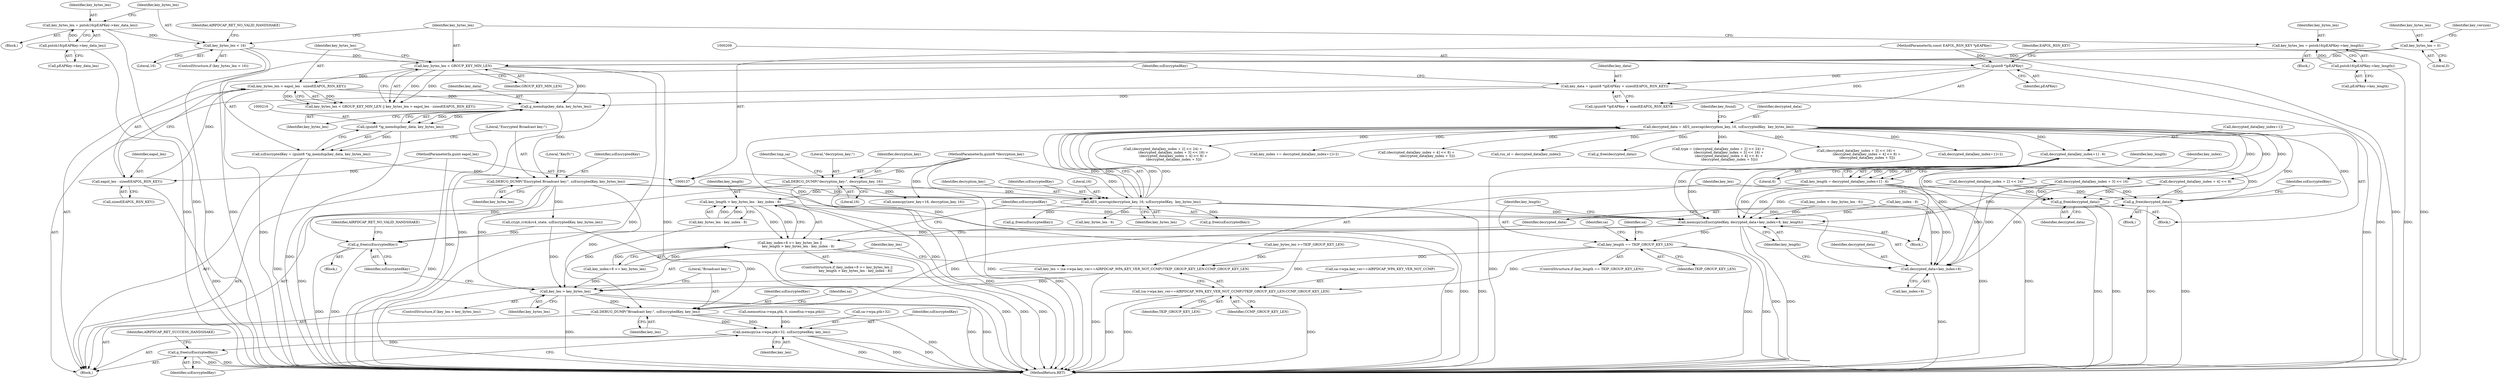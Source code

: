 digraph "0_wireshark_b6d838eebf4456192360654092e5587c5207f185@array" {
"1000402" [label="(Call,decrypted_data[key_index+1] - 6)"];
"1000313" [label="(Call,decrypted_data = AES_unwrap(decryption_key, 16, szEncryptedKey,  key_bytes_len))"];
"1000315" [label="(Call,AES_unwrap(decryption_key, 16, szEncryptedKey,  key_bytes_len))"];
"1000230" [label="(Call,DEBUG_DUMP(\"decryption_key:\", decryption_key, 16))"];
"1000139" [label="(MethodParameterIn,guint8 *decryption_key)"];
"1000220" [label="(Call,DEBUG_DUMP(\"Encrypted Broadcast key:\", szEncryptedKey, key_bytes_len))"];
"1000213" [label="(Call,szEncryptedKey = (guint8 *)g_memdup(key_data, key_bytes_len))"];
"1000215" [label="(Call,(guint8 *)g_memdup(key_data, key_bytes_len))"];
"1000217" [label="(Call,g_memdup(key_data, key_bytes_len))"];
"1000205" [label="(Call,key_data = (guint8 *)pEAPKey + sizeof(EAPOL_RSN_KEY))"];
"1000208" [label="(Call,(guint8 *)pEAPKey)"];
"1000138" [label="(MethodParameterIn,const EAPOL_RSN_KEY *pEAPKey)"];
"1000193" [label="(Call,key_bytes_len < GROUP_KEY_MIN_LEN)"];
"1000185" [label="(Call,key_bytes_len < 16)"];
"1000178" [label="(Call,key_bytes_len = pntoh16(pEAPKey->key_data_len))"];
"1000180" [label="(Call,pntoh16(pEAPKey->key_data_len))"];
"1000166" [label="(Call,key_bytes_len = pntoh16(pEAPKey->key_length))"];
"1000168" [label="(Call,pntoh16(pEAPKey->key_length))"];
"1000147" [label="(Call,key_bytes_len = 0)"];
"1000196" [label="(Call,key_bytes_len > eapol_len - sizeof(EAPOL_RSN_KEY))"];
"1000198" [label="(Call,eapol_len - sizeof(EAPOL_RSN_KEY))"];
"1000141" [label="(MethodParameterIn,guint eapol_len)"];
"1000400" [label="(Call,key_length = decrypted_data[key_index+1] - 6)"];
"1000416" [label="(Call,key_length > key_bytes_len - key_index - 8)"];
"1000410" [label="(Call,key_index+8 >= key_bytes_len ||\n                key_length > key_bytes_len - key_index - 8)"];
"1000430" [label="(Call,memcpy(szEncryptedKey, decrypted_data+key_index+8, key_length))"];
"1000447" [label="(Call,key_length == TKIP_GROUP_KEY_LEN)"];
"1000467" [label="(Call,key_len = (sa->wpa.key_ver==AIRPDCAP_WPA_KEY_VER_NOT_CCMP)?TKIP_GROUP_KEY_LEN:CCMP_GROUP_KEY_LEN)"];
"1000480" [label="(Call,key_len > key_bytes_len)"];
"1000488" [label="(Call,DEBUG_DUMP(\"Broadcast key:\", szEncryptedKey, key_len))"];
"1000516" [label="(Call,memcpy(sa->wpa.ptk+32, szEncryptedKey, key_len))"];
"1000526" [label="(Call,g_free(szEncryptedKey))"];
"1000469" [label="(Call,(sa->wpa.key_ver==AIRPDCAP_WPA_KEY_VER_NOT_CCMP)?TKIP_GROUP_KEY_LEN:CCMP_GROUP_KEY_LEN)"];
"1000484" [label="(Call,g_free(szEncryptedKey))"];
"1000424" [label="(Call,g_free(decrypted_data))"];
"1000432" [label="(Call,decrypted_data+key_index+8)"];
"1000465" [label="(Call,g_free(decrypted_data))"];
"1000345" [label="(Call,(decrypted_data[key_index + 2] << 24) +\n                    (decrypted_data[key_index + 3] << 16) +\n                    (decrypted_data[key_index + 4] << 8) +\n                     (decrypted_data[key_index + 5]))"];
"1000479" [label="(ControlStructure,if (key_len > key_bytes_len))"];
"1000195" [label="(Identifier,GROUP_KEY_MIN_LEN)"];
"1000431" [label="(Identifier,szEncryptedKey)"];
"1000225" [label="(Literal,\"KeyIV:\")"];
"1000430" [label="(Call,memcpy(szEncryptedKey, decrypted_data+key_index+8, key_length))"];
"1000178" [label="(Call,key_bytes_len = pntoh16(pEAPKey->key_data_len))"];
"1000489" [label="(Literal,\"Broadcast key:\")"];
"1000180" [label="(Call,pntoh16(pEAPKey->key_data_len))"];
"1000196" [label="(Call,key_bytes_len > eapol_len - sizeof(EAPOL_RSN_KEY))"];
"1000314" [label="(Identifier,decrypted_data)"];
"1000219" [label="(Identifier,key_bytes_len)"];
"1000194" [label="(Identifier,key_bytes_len)"];
"1000215" [label="(Call,(guint8 *)g_memdup(key_data, key_bytes_len))"];
"1000198" [label="(Call,eapol_len - sizeof(EAPOL_RSN_KEY))"];
"1000469" [label="(Call,(sa->wpa.key_ver==AIRPDCAP_WPA_KEY_VER_NOT_CCMP)?TKIP_GROUP_KEY_LEN:CCMP_GROUP_KEY_LEN)"];
"1000423" [label="(Block,)"];
"1000482" [label="(Identifier,key_bytes_len)"];
"1000524" [label="(Identifier,szEncryptedKey)"];
"1000417" [label="(Identifier,key_length)"];
"1000388" [label="(Call,key_index += decrypted_data[key_index+1]+2)"];
"1000212" [label="(Identifier,EAPOL_RSN_KEY)"];
"1000490" [label="(Identifier,szEncryptedKey)"];
"1000485" [label="(Identifier,szEncryptedKey)"];
"1000181" [label="(Call,pEAPKey->key_data_len)"];
"1000403" [label="(Call,decrypted_data[key_index+1])"];
"1000321" [label="(Identifier,key_found)"];
"1000154" [label="(Identifier,key_version)"];
"1000361" [label="(Call,(decrypted_data[key_index + 4] << 8) +\n                     (decrypted_data[key_index + 5]))"];
"1000447" [label="(Call,key_length == TKIP_GROUP_KEY_LEN)"];
"1000427" [label="(Identifier,szEncryptedKey)"];
"1000316" [label="(Identifier,decryption_key)"];
"1000530" [label="(MethodReturn,RET)"];
"1000165" [label="(Block,)"];
"1000446" [label="(ControlStructure,if (key_length == TKIP_GROUP_KEY_LEN))"];
"1000207" [label="(Call,(guint8 *)pEAPKey + sizeof(EAPOL_RSN_KEY))"];
"1000222" [label="(Identifier,szEncryptedKey)"];
"1000362" [label="(Call,decrypted_data[key_index + 4] << 8)"];
"1000193" [label="(Call,key_bytes_len < GROUP_KEY_MIN_LEN)"];
"1000449" [label="(Identifier,TKIP_GROUP_KEY_LEN)"];
"1000313" [label="(Call,decrypted_data = AES_unwrap(decryption_key, 16, szEncryptedKey,  key_bytes_len))"];
"1000467" [label="(Call,key_len = (sa->wpa.key_ver==AIRPDCAP_WPA_KEY_VER_NOT_CCMP)?TKIP_GROUP_KEY_LEN:CCMP_GROUP_KEY_LEN)"];
"1000527" [label="(Identifier,szEncryptedKey)"];
"1000147" [label="(Call,key_bytes_len = 0)"];
"1000148" [label="(Identifier,key_bytes_len)"];
"1000434" [label="(Call,key_index+8)"];
"1000442" [label="(Call,g_free(szEncryptedKey))"];
"1000516" [label="(Call,memcpy(sa->wpa.ptk+32, szEncryptedKey, key_len))"];
"1000319" [label="(Identifier,key_bytes_len)"];
"1000433" [label="(Identifier,decrypted_data)"];
"1000177" [label="(Block,)"];
"1000168" [label="(Call,pntoh16(pEAPKey->key_length))"];
"1000401" [label="(Identifier,key_length)"];
"1000529" [label="(Identifier,AIRPDCAP_RET_SUCCESS_HANDSHAKE)"];
"1000220" [label="(Call,DEBUG_DUMP(\"Encrypted Broadcast key:\", szEncryptedKey, key_bytes_len))"];
"1000503" [label="(Call,memset(sa->wpa.ptk, 0, sizeof(sa->wpa.ptk)))"];
"1000526" [label="(Call,g_free(szEncryptedKey))"];
"1000149" [label="(Literal,0)"];
"1000315" [label="(Call,AES_unwrap(decryption_key, 16, szEncryptedKey,  key_bytes_len))"];
"1000139" [label="(MethodParameterIn,guint8 *decryption_key)"];
"1000338" [label="(Call,rsn_id = decrypted_data[key_index])"];
"1000408" [label="(Literal,6)"];
"1000432" [label="(Call,decrypted_data+key_index+8)"];
"1000480" [label="(Call,key_len > key_bytes_len)"];
"1000488" [label="(Call,DEBUG_DUMP(\"Broadcast key:\", szEncryptedKey, key_len))"];
"1000484" [label="(Call,g_free(szEncryptedKey))"];
"1000328" [label="(Call,key_index < (key_bytes_len - 6))"];
"1000192" [label="(Call,key_bytes_len < GROUP_KEY_MIN_LEN || key_bytes_len > eapol_len - sizeof(EAPOL_RSN_KEY))"];
"1000440" [label="(Call,g_free(decrypted_data))"];
"1000481" [label="(Identifier,key_len)"];
"1000206" [label="(Identifier,key_data)"];
"1000318" [label="(Identifier,szEncryptedKey)"];
"1000478" [label="(Identifier,CCMP_GROUP_KEY_LEN)"];
"1000230" [label="(Call,DEBUG_DUMP(\"decryption_key:\", decryption_key, 16))"];
"1000277" [label="(Call,memcpy(new_key+16, decryption_key, 16))"];
"1000187" [label="(Literal,16)"];
"1000343" [label="(Call,type = ((decrypted_data[key_index + 2] << 24) +\n                    (decrypted_data[key_index + 3] << 16) +\n                    (decrypted_data[key_index + 4] << 8) +\n                     (decrypted_data[key_index + 5])))"];
"1000411" [label="(Call,key_index+8 >= key_bytes_len)"];
"1000233" [label="(Literal,16)"];
"1000418" [label="(Call,key_bytes_len - key_index - 8)"];
"1000232" [label="(Identifier,decryption_key)"];
"1000218" [label="(Identifier,key_data)"];
"1000221" [label="(Literal,\"Encrypted Broadcast key:\")"];
"1000494" [label="(Identifier,sa)"];
"1000266" [label="(Call,key_bytes_len >=TKIP_GROUP_KEY_LEN)"];
"1000235" [label="(Identifier,tmp_sa)"];
"1000483" [label="(Block,)"];
"1000308" [label="(Block,)"];
"1000420" [label="(Call,key_index - 8)"];
"1000465" [label="(Call,g_free(decrypted_data))"];
"1000200" [label="(Call,sizeof(EAPOL_RSN_KEY))"];
"1000214" [label="(Identifier,szEncryptedKey)"];
"1000353" [label="(Call,(decrypted_data[key_index + 3] << 16) +\n                    (decrypted_data[key_index + 4] << 8) +\n                     (decrypted_data[key_index + 5]))"];
"1000197" [label="(Identifier,key_bytes_len)"];
"1000470" [label="(Call,sa->wpa.key_ver==AIRPDCAP_WPA_KEY_VER_NOT_CCMP)"];
"1000184" [label="(ControlStructure,if (key_bytes_len < 16))"];
"1000410" [label="(Call,key_index+8 >= key_bytes_len ||\n                key_length > key_bytes_len - key_index - 8)"];
"1000468" [label="(Identifier,key_len)"];
"1000426" [label="(Call,g_free(szEncryptedKey))"];
"1000487" [label="(Identifier,AIRPDCAP_RET_NO_VALID_HANDSHAKE)"];
"1000166" [label="(Call,key_bytes_len = pntoh16(pEAPKey->key_length))"];
"1000409" [label="(ControlStructure,if (key_index+8 >= key_bytes_len ||\n                key_length > key_bytes_len - key_index - 8))"];
"1000186" [label="(Identifier,key_bytes_len)"];
"1000190" [label="(Identifier,AIRPDCAP_RET_NO_VALID_HANDSHAKE)"];
"1000416" [label="(Call,key_length > key_bytes_len - key_index - 8)"];
"1000453" [label="(Identifier,sa)"];
"1000138" [label="(MethodParameterIn,const EAPOL_RSN_KEY *pEAPKey)"];
"1000425" [label="(Identifier,decrypted_data)"];
"1000346" [label="(Call,decrypted_data[key_index + 2] << 24)"];
"1000223" [label="(Identifier,key_bytes_len)"];
"1000208" [label="(Call,(guint8 *)pEAPKey)"];
"1000477" [label="(Identifier,TKIP_GROUP_KEY_LEN)"];
"1000413" [label="(Identifier,key_index)"];
"1000185" [label="(Call,key_bytes_len < 16)"];
"1000330" [label="(Call,key_bytes_len - 6)"];
"1000354" [label="(Call,decrypted_data[key_index + 3] << 16)"];
"1000179" [label="(Identifier,key_bytes_len)"];
"1000517" [label="(Call,sa->wpa.ptk+32)"];
"1000317" [label="(Literal,16)"];
"1000231" [label="(Literal,\"decryption_key:\")"];
"1000525" [label="(Identifier,key_len)"];
"1000402" [label="(Call,decrypted_data[key_index+1] - 6)"];
"1000399" [label="(Block,)"];
"1000298" [label="(Call,crypt_rc4(&rc4_state, szEncryptedKey, key_bytes_len))"];
"1000424" [label="(Call,g_free(decrypted_data))"];
"1000169" [label="(Call,pEAPKey->key_length)"];
"1000437" [label="(Identifier,key_length)"];
"1000199" [label="(Identifier,eapol_len)"];
"1000491" [label="(Identifier,key_len)"];
"1000205" [label="(Call,key_data = (guint8 *)pEAPKey + sizeof(EAPOL_RSN_KEY))"];
"1000390" [label="(Call,decrypted_data[key_index+1]+2)"];
"1000466" [label="(Identifier,decrypted_data)"];
"1000448" [label="(Identifier,key_length)"];
"1000210" [label="(Identifier,pEAPKey)"];
"1000142" [label="(Block,)"];
"1000213" [label="(Call,szEncryptedKey = (guint8 *)g_memdup(key_data, key_bytes_len))"];
"1000217" [label="(Call,g_memdup(key_data, key_bytes_len))"];
"1000141" [label="(MethodParameterIn,guint eapol_len)"];
"1000461" [label="(Identifier,sa)"];
"1000167" [label="(Identifier,key_bytes_len)"];
"1000400" [label="(Call,key_length = decrypted_data[key_index+1] - 6)"];
"1000402" -> "1000400"  [label="AST: "];
"1000402" -> "1000408"  [label="CFG: "];
"1000403" -> "1000402"  [label="AST: "];
"1000408" -> "1000402"  [label="AST: "];
"1000400" -> "1000402"  [label="CFG: "];
"1000402" -> "1000530"  [label="DDG: "];
"1000402" -> "1000400"  [label="DDG: "];
"1000402" -> "1000400"  [label="DDG: "];
"1000313" -> "1000402"  [label="DDG: "];
"1000402" -> "1000424"  [label="DDG: "];
"1000402" -> "1000430"  [label="DDG: "];
"1000402" -> "1000432"  [label="DDG: "];
"1000402" -> "1000465"  [label="DDG: "];
"1000313" -> "1000308"  [label="AST: "];
"1000313" -> "1000315"  [label="CFG: "];
"1000314" -> "1000313"  [label="AST: "];
"1000315" -> "1000313"  [label="AST: "];
"1000321" -> "1000313"  [label="CFG: "];
"1000313" -> "1000530"  [label="DDG: "];
"1000315" -> "1000313"  [label="DDG: "];
"1000315" -> "1000313"  [label="DDG: "];
"1000315" -> "1000313"  [label="DDG: "];
"1000315" -> "1000313"  [label="DDG: "];
"1000313" -> "1000338"  [label="DDG: "];
"1000313" -> "1000343"  [label="DDG: "];
"1000313" -> "1000346"  [label="DDG: "];
"1000313" -> "1000345"  [label="DDG: "];
"1000313" -> "1000354"  [label="DDG: "];
"1000313" -> "1000353"  [label="DDG: "];
"1000313" -> "1000362"  [label="DDG: "];
"1000313" -> "1000361"  [label="DDG: "];
"1000313" -> "1000388"  [label="DDG: "];
"1000313" -> "1000390"  [label="DDG: "];
"1000313" -> "1000424"  [label="DDG: "];
"1000313" -> "1000430"  [label="DDG: "];
"1000313" -> "1000432"  [label="DDG: "];
"1000313" -> "1000440"  [label="DDG: "];
"1000313" -> "1000465"  [label="DDG: "];
"1000315" -> "1000319"  [label="CFG: "];
"1000316" -> "1000315"  [label="AST: "];
"1000317" -> "1000315"  [label="AST: "];
"1000318" -> "1000315"  [label="AST: "];
"1000319" -> "1000315"  [label="AST: "];
"1000315" -> "1000530"  [label="DDG: "];
"1000230" -> "1000315"  [label="DDG: "];
"1000139" -> "1000315"  [label="DDG: "];
"1000220" -> "1000315"  [label="DDG: "];
"1000220" -> "1000315"  [label="DDG: "];
"1000315" -> "1000330"  [label="DDG: "];
"1000315" -> "1000426"  [label="DDG: "];
"1000315" -> "1000430"  [label="DDG: "];
"1000315" -> "1000442"  [label="DDG: "];
"1000230" -> "1000142"  [label="AST: "];
"1000230" -> "1000233"  [label="CFG: "];
"1000231" -> "1000230"  [label="AST: "];
"1000232" -> "1000230"  [label="AST: "];
"1000233" -> "1000230"  [label="AST: "];
"1000235" -> "1000230"  [label="CFG: "];
"1000230" -> "1000530"  [label="DDG: "];
"1000230" -> "1000530"  [label="DDG: "];
"1000139" -> "1000230"  [label="DDG: "];
"1000230" -> "1000277"  [label="DDG: "];
"1000139" -> "1000137"  [label="AST: "];
"1000139" -> "1000530"  [label="DDG: "];
"1000139" -> "1000277"  [label="DDG: "];
"1000220" -> "1000142"  [label="AST: "];
"1000220" -> "1000223"  [label="CFG: "];
"1000221" -> "1000220"  [label="AST: "];
"1000222" -> "1000220"  [label="AST: "];
"1000223" -> "1000220"  [label="AST: "];
"1000225" -> "1000220"  [label="CFG: "];
"1000220" -> "1000530"  [label="DDG: "];
"1000213" -> "1000220"  [label="DDG: "];
"1000217" -> "1000220"  [label="DDG: "];
"1000220" -> "1000266"  [label="DDG: "];
"1000220" -> "1000298"  [label="DDG: "];
"1000220" -> "1000480"  [label="DDG: "];
"1000220" -> "1000484"  [label="DDG: "];
"1000220" -> "1000488"  [label="DDG: "];
"1000213" -> "1000142"  [label="AST: "];
"1000213" -> "1000215"  [label="CFG: "];
"1000214" -> "1000213"  [label="AST: "];
"1000215" -> "1000213"  [label="AST: "];
"1000221" -> "1000213"  [label="CFG: "];
"1000213" -> "1000530"  [label="DDG: "];
"1000215" -> "1000213"  [label="DDG: "];
"1000215" -> "1000217"  [label="CFG: "];
"1000216" -> "1000215"  [label="AST: "];
"1000217" -> "1000215"  [label="AST: "];
"1000215" -> "1000530"  [label="DDG: "];
"1000217" -> "1000215"  [label="DDG: "];
"1000217" -> "1000215"  [label="DDG: "];
"1000217" -> "1000219"  [label="CFG: "];
"1000218" -> "1000217"  [label="AST: "];
"1000219" -> "1000217"  [label="AST: "];
"1000217" -> "1000530"  [label="DDG: "];
"1000205" -> "1000217"  [label="DDG: "];
"1000193" -> "1000217"  [label="DDG: "];
"1000196" -> "1000217"  [label="DDG: "];
"1000205" -> "1000142"  [label="AST: "];
"1000205" -> "1000207"  [label="CFG: "];
"1000206" -> "1000205"  [label="AST: "];
"1000207" -> "1000205"  [label="AST: "];
"1000214" -> "1000205"  [label="CFG: "];
"1000205" -> "1000530"  [label="DDG: "];
"1000208" -> "1000205"  [label="DDG: "];
"1000208" -> "1000207"  [label="AST: "];
"1000208" -> "1000210"  [label="CFG: "];
"1000209" -> "1000208"  [label="AST: "];
"1000210" -> "1000208"  [label="AST: "];
"1000212" -> "1000208"  [label="CFG: "];
"1000208" -> "1000530"  [label="DDG: "];
"1000208" -> "1000207"  [label="DDG: "];
"1000138" -> "1000208"  [label="DDG: "];
"1000138" -> "1000137"  [label="AST: "];
"1000138" -> "1000530"  [label="DDG: "];
"1000193" -> "1000192"  [label="AST: "];
"1000193" -> "1000195"  [label="CFG: "];
"1000194" -> "1000193"  [label="AST: "];
"1000195" -> "1000193"  [label="AST: "];
"1000197" -> "1000193"  [label="CFG: "];
"1000192" -> "1000193"  [label="CFG: "];
"1000193" -> "1000530"  [label="DDG: "];
"1000193" -> "1000530"  [label="DDG: "];
"1000193" -> "1000192"  [label="DDG: "];
"1000193" -> "1000192"  [label="DDG: "];
"1000185" -> "1000193"  [label="DDG: "];
"1000166" -> "1000193"  [label="DDG: "];
"1000147" -> "1000193"  [label="DDG: "];
"1000193" -> "1000196"  [label="DDG: "];
"1000185" -> "1000184"  [label="AST: "];
"1000185" -> "1000187"  [label="CFG: "];
"1000186" -> "1000185"  [label="AST: "];
"1000187" -> "1000185"  [label="AST: "];
"1000190" -> "1000185"  [label="CFG: "];
"1000194" -> "1000185"  [label="CFG: "];
"1000185" -> "1000530"  [label="DDG: "];
"1000185" -> "1000530"  [label="DDG: "];
"1000178" -> "1000185"  [label="DDG: "];
"1000178" -> "1000177"  [label="AST: "];
"1000178" -> "1000180"  [label="CFG: "];
"1000179" -> "1000178"  [label="AST: "];
"1000180" -> "1000178"  [label="AST: "];
"1000186" -> "1000178"  [label="CFG: "];
"1000178" -> "1000530"  [label="DDG: "];
"1000180" -> "1000178"  [label="DDG: "];
"1000180" -> "1000181"  [label="CFG: "];
"1000181" -> "1000180"  [label="AST: "];
"1000180" -> "1000530"  [label="DDG: "];
"1000166" -> "1000165"  [label="AST: "];
"1000166" -> "1000168"  [label="CFG: "];
"1000167" -> "1000166"  [label="AST: "];
"1000168" -> "1000166"  [label="AST: "];
"1000194" -> "1000166"  [label="CFG: "];
"1000166" -> "1000530"  [label="DDG: "];
"1000168" -> "1000166"  [label="DDG: "];
"1000168" -> "1000169"  [label="CFG: "];
"1000169" -> "1000168"  [label="AST: "];
"1000168" -> "1000530"  [label="DDG: "];
"1000147" -> "1000142"  [label="AST: "];
"1000147" -> "1000149"  [label="CFG: "];
"1000148" -> "1000147"  [label="AST: "];
"1000149" -> "1000147"  [label="AST: "];
"1000154" -> "1000147"  [label="CFG: "];
"1000196" -> "1000192"  [label="AST: "];
"1000196" -> "1000198"  [label="CFG: "];
"1000197" -> "1000196"  [label="AST: "];
"1000198" -> "1000196"  [label="AST: "];
"1000192" -> "1000196"  [label="CFG: "];
"1000196" -> "1000530"  [label="DDG: "];
"1000196" -> "1000530"  [label="DDG: "];
"1000196" -> "1000192"  [label="DDG: "];
"1000196" -> "1000192"  [label="DDG: "];
"1000198" -> "1000196"  [label="DDG: "];
"1000198" -> "1000200"  [label="CFG: "];
"1000199" -> "1000198"  [label="AST: "];
"1000200" -> "1000198"  [label="AST: "];
"1000198" -> "1000530"  [label="DDG: "];
"1000141" -> "1000198"  [label="DDG: "];
"1000141" -> "1000137"  [label="AST: "];
"1000141" -> "1000530"  [label="DDG: "];
"1000400" -> "1000399"  [label="AST: "];
"1000401" -> "1000400"  [label="AST: "];
"1000413" -> "1000400"  [label="CFG: "];
"1000400" -> "1000530"  [label="DDG: "];
"1000400" -> "1000530"  [label="DDG: "];
"1000400" -> "1000416"  [label="DDG: "];
"1000400" -> "1000430"  [label="DDG: "];
"1000416" -> "1000410"  [label="AST: "];
"1000416" -> "1000418"  [label="CFG: "];
"1000417" -> "1000416"  [label="AST: "];
"1000418" -> "1000416"  [label="AST: "];
"1000410" -> "1000416"  [label="CFG: "];
"1000416" -> "1000530"  [label="DDG: "];
"1000416" -> "1000530"  [label="DDG: "];
"1000416" -> "1000410"  [label="DDG: "];
"1000416" -> "1000410"  [label="DDG: "];
"1000418" -> "1000416"  [label="DDG: "];
"1000418" -> "1000416"  [label="DDG: "];
"1000416" -> "1000430"  [label="DDG: "];
"1000410" -> "1000409"  [label="AST: "];
"1000410" -> "1000411"  [label="CFG: "];
"1000411" -> "1000410"  [label="AST: "];
"1000425" -> "1000410"  [label="CFG: "];
"1000431" -> "1000410"  [label="CFG: "];
"1000410" -> "1000530"  [label="DDG: "];
"1000410" -> "1000530"  [label="DDG: "];
"1000410" -> "1000530"  [label="DDG: "];
"1000411" -> "1000410"  [label="DDG: "];
"1000411" -> "1000410"  [label="DDG: "];
"1000430" -> "1000399"  [label="AST: "];
"1000430" -> "1000437"  [label="CFG: "];
"1000431" -> "1000430"  [label="AST: "];
"1000432" -> "1000430"  [label="AST: "];
"1000437" -> "1000430"  [label="AST: "];
"1000448" -> "1000430"  [label="CFG: "];
"1000430" -> "1000530"  [label="DDG: "];
"1000430" -> "1000530"  [label="DDG: "];
"1000346" -> "1000430"  [label="DDG: "];
"1000354" -> "1000430"  [label="DDG: "];
"1000362" -> "1000430"  [label="DDG: "];
"1000420" -> "1000430"  [label="DDG: "];
"1000328" -> "1000430"  [label="DDG: "];
"1000430" -> "1000447"  [label="DDG: "];
"1000430" -> "1000484"  [label="DDG: "];
"1000430" -> "1000488"  [label="DDG: "];
"1000447" -> "1000446"  [label="AST: "];
"1000447" -> "1000449"  [label="CFG: "];
"1000448" -> "1000447"  [label="AST: "];
"1000449" -> "1000447"  [label="AST: "];
"1000453" -> "1000447"  [label="CFG: "];
"1000461" -> "1000447"  [label="CFG: "];
"1000447" -> "1000530"  [label="DDG: "];
"1000447" -> "1000530"  [label="DDG: "];
"1000447" -> "1000467"  [label="DDG: "];
"1000447" -> "1000469"  [label="DDG: "];
"1000467" -> "1000142"  [label="AST: "];
"1000467" -> "1000469"  [label="CFG: "];
"1000468" -> "1000467"  [label="AST: "];
"1000469" -> "1000467"  [label="AST: "];
"1000481" -> "1000467"  [label="CFG: "];
"1000467" -> "1000530"  [label="DDG: "];
"1000266" -> "1000467"  [label="DDG: "];
"1000467" -> "1000480"  [label="DDG: "];
"1000480" -> "1000479"  [label="AST: "];
"1000480" -> "1000482"  [label="CFG: "];
"1000481" -> "1000480"  [label="AST: "];
"1000482" -> "1000480"  [label="AST: "];
"1000485" -> "1000480"  [label="CFG: "];
"1000489" -> "1000480"  [label="CFG: "];
"1000480" -> "1000530"  [label="DDG: "];
"1000480" -> "1000530"  [label="DDG: "];
"1000480" -> "1000530"  [label="DDG: "];
"1000298" -> "1000480"  [label="DDG: "];
"1000411" -> "1000480"  [label="DDG: "];
"1000418" -> "1000480"  [label="DDG: "];
"1000480" -> "1000488"  [label="DDG: "];
"1000488" -> "1000142"  [label="AST: "];
"1000488" -> "1000491"  [label="CFG: "];
"1000489" -> "1000488"  [label="AST: "];
"1000490" -> "1000488"  [label="AST: "];
"1000491" -> "1000488"  [label="AST: "];
"1000494" -> "1000488"  [label="CFG: "];
"1000488" -> "1000530"  [label="DDG: "];
"1000298" -> "1000488"  [label="DDG: "];
"1000488" -> "1000516"  [label="DDG: "];
"1000488" -> "1000516"  [label="DDG: "];
"1000516" -> "1000142"  [label="AST: "];
"1000516" -> "1000525"  [label="CFG: "];
"1000517" -> "1000516"  [label="AST: "];
"1000524" -> "1000516"  [label="AST: "];
"1000525" -> "1000516"  [label="AST: "];
"1000527" -> "1000516"  [label="CFG: "];
"1000516" -> "1000530"  [label="DDG: "];
"1000516" -> "1000530"  [label="DDG: "];
"1000516" -> "1000530"  [label="DDG: "];
"1000503" -> "1000516"  [label="DDG: "];
"1000516" -> "1000526"  [label="DDG: "];
"1000526" -> "1000142"  [label="AST: "];
"1000526" -> "1000527"  [label="CFG: "];
"1000527" -> "1000526"  [label="AST: "];
"1000529" -> "1000526"  [label="CFG: "];
"1000526" -> "1000530"  [label="DDG: "];
"1000526" -> "1000530"  [label="DDG: "];
"1000469" -> "1000477"  [label="CFG: "];
"1000469" -> "1000478"  [label="CFG: "];
"1000470" -> "1000469"  [label="AST: "];
"1000477" -> "1000469"  [label="AST: "];
"1000478" -> "1000469"  [label="AST: "];
"1000469" -> "1000530"  [label="DDG: "];
"1000469" -> "1000530"  [label="DDG: "];
"1000469" -> "1000530"  [label="DDG: "];
"1000266" -> "1000469"  [label="DDG: "];
"1000484" -> "1000483"  [label="AST: "];
"1000484" -> "1000485"  [label="CFG: "];
"1000485" -> "1000484"  [label="AST: "];
"1000487" -> "1000484"  [label="CFG: "];
"1000484" -> "1000530"  [label="DDG: "];
"1000484" -> "1000530"  [label="DDG: "];
"1000298" -> "1000484"  [label="DDG: "];
"1000424" -> "1000423"  [label="AST: "];
"1000424" -> "1000425"  [label="CFG: "];
"1000425" -> "1000424"  [label="AST: "];
"1000427" -> "1000424"  [label="CFG: "];
"1000424" -> "1000530"  [label="DDG: "];
"1000424" -> "1000530"  [label="DDG: "];
"1000346" -> "1000424"  [label="DDG: "];
"1000354" -> "1000424"  [label="DDG: "];
"1000362" -> "1000424"  [label="DDG: "];
"1000432" -> "1000434"  [label="CFG: "];
"1000433" -> "1000432"  [label="AST: "];
"1000434" -> "1000432"  [label="AST: "];
"1000437" -> "1000432"  [label="CFG: "];
"1000432" -> "1000530"  [label="DDG: "];
"1000346" -> "1000432"  [label="DDG: "];
"1000354" -> "1000432"  [label="DDG: "];
"1000362" -> "1000432"  [label="DDG: "];
"1000420" -> "1000432"  [label="DDG: "];
"1000328" -> "1000432"  [label="DDG: "];
"1000465" -> "1000308"  [label="AST: "];
"1000465" -> "1000466"  [label="CFG: "];
"1000466" -> "1000465"  [label="AST: "];
"1000468" -> "1000465"  [label="CFG: "];
"1000465" -> "1000530"  [label="DDG: "];
"1000465" -> "1000530"  [label="DDG: "];
"1000346" -> "1000465"  [label="DDG: "];
"1000354" -> "1000465"  [label="DDG: "];
"1000362" -> "1000465"  [label="DDG: "];
}
